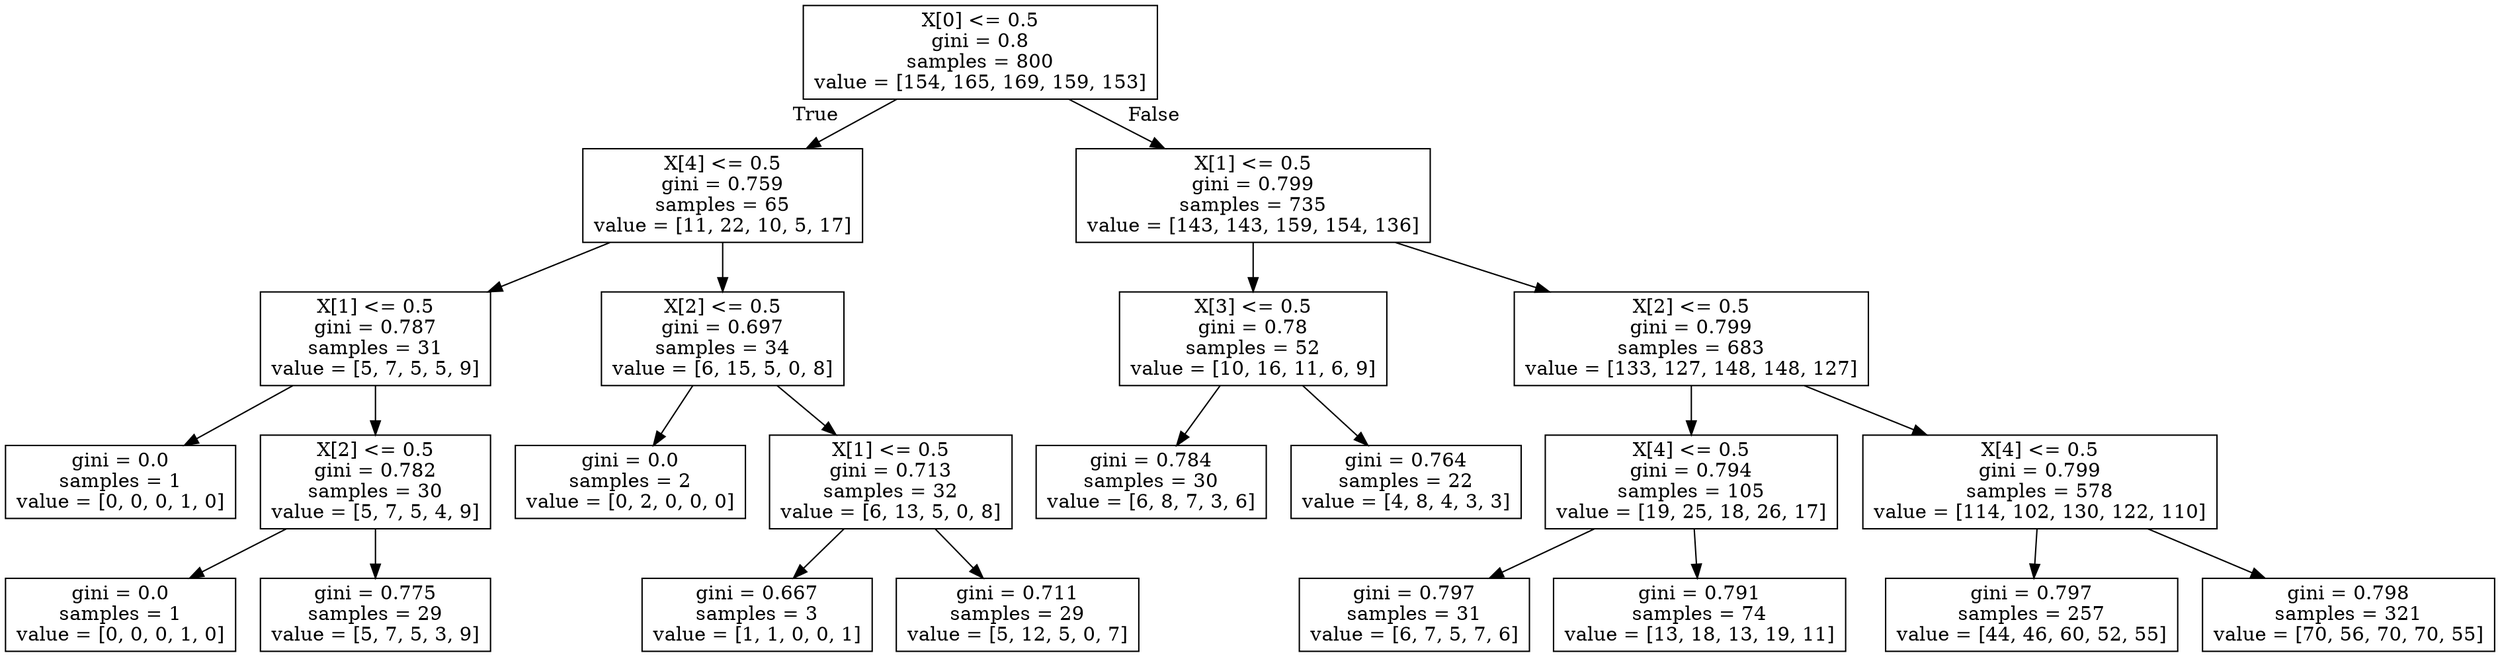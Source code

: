 digraph Tree {
node [shape=box] ;
0 [label="X[0] <= 0.5\ngini = 0.8\nsamples = 800\nvalue = [154, 165, 169, 159, 153]"] ;
1 [label="X[4] <= 0.5\ngini = 0.759\nsamples = 65\nvalue = [11, 22, 10, 5, 17]"] ;
0 -> 1 [labeldistance=2.5, labelangle=45, headlabel="True"] ;
2 [label="X[1] <= 0.5\ngini = 0.787\nsamples = 31\nvalue = [5, 7, 5, 5, 9]"] ;
1 -> 2 ;
3 [label="gini = 0.0\nsamples = 1\nvalue = [0, 0, 0, 1, 0]"] ;
2 -> 3 ;
4 [label="X[2] <= 0.5\ngini = 0.782\nsamples = 30\nvalue = [5, 7, 5, 4, 9]"] ;
2 -> 4 ;
5 [label="gini = 0.0\nsamples = 1\nvalue = [0, 0, 0, 1, 0]"] ;
4 -> 5 ;
6 [label="gini = 0.775\nsamples = 29\nvalue = [5, 7, 5, 3, 9]"] ;
4 -> 6 ;
7 [label="X[2] <= 0.5\ngini = 0.697\nsamples = 34\nvalue = [6, 15, 5, 0, 8]"] ;
1 -> 7 ;
8 [label="gini = 0.0\nsamples = 2\nvalue = [0, 2, 0, 0, 0]"] ;
7 -> 8 ;
9 [label="X[1] <= 0.5\ngini = 0.713\nsamples = 32\nvalue = [6, 13, 5, 0, 8]"] ;
7 -> 9 ;
10 [label="gini = 0.667\nsamples = 3\nvalue = [1, 1, 0, 0, 1]"] ;
9 -> 10 ;
11 [label="gini = 0.711\nsamples = 29\nvalue = [5, 12, 5, 0, 7]"] ;
9 -> 11 ;
12 [label="X[1] <= 0.5\ngini = 0.799\nsamples = 735\nvalue = [143, 143, 159, 154, 136]"] ;
0 -> 12 [labeldistance=2.5, labelangle=-45, headlabel="False"] ;
13 [label="X[3] <= 0.5\ngini = 0.78\nsamples = 52\nvalue = [10, 16, 11, 6, 9]"] ;
12 -> 13 ;
14 [label="gini = 0.784\nsamples = 30\nvalue = [6, 8, 7, 3, 6]"] ;
13 -> 14 ;
15 [label="gini = 0.764\nsamples = 22\nvalue = [4, 8, 4, 3, 3]"] ;
13 -> 15 ;
16 [label="X[2] <= 0.5\ngini = 0.799\nsamples = 683\nvalue = [133, 127, 148, 148, 127]"] ;
12 -> 16 ;
17 [label="X[4] <= 0.5\ngini = 0.794\nsamples = 105\nvalue = [19, 25, 18, 26, 17]"] ;
16 -> 17 ;
18 [label="gini = 0.797\nsamples = 31\nvalue = [6, 7, 5, 7, 6]"] ;
17 -> 18 ;
19 [label="gini = 0.791\nsamples = 74\nvalue = [13, 18, 13, 19, 11]"] ;
17 -> 19 ;
20 [label="X[4] <= 0.5\ngini = 0.799\nsamples = 578\nvalue = [114, 102, 130, 122, 110]"] ;
16 -> 20 ;
21 [label="gini = 0.797\nsamples = 257\nvalue = [44, 46, 60, 52, 55]"] ;
20 -> 21 ;
22 [label="gini = 0.798\nsamples = 321\nvalue = [70, 56, 70, 70, 55]"] ;
20 -> 22 ;
}